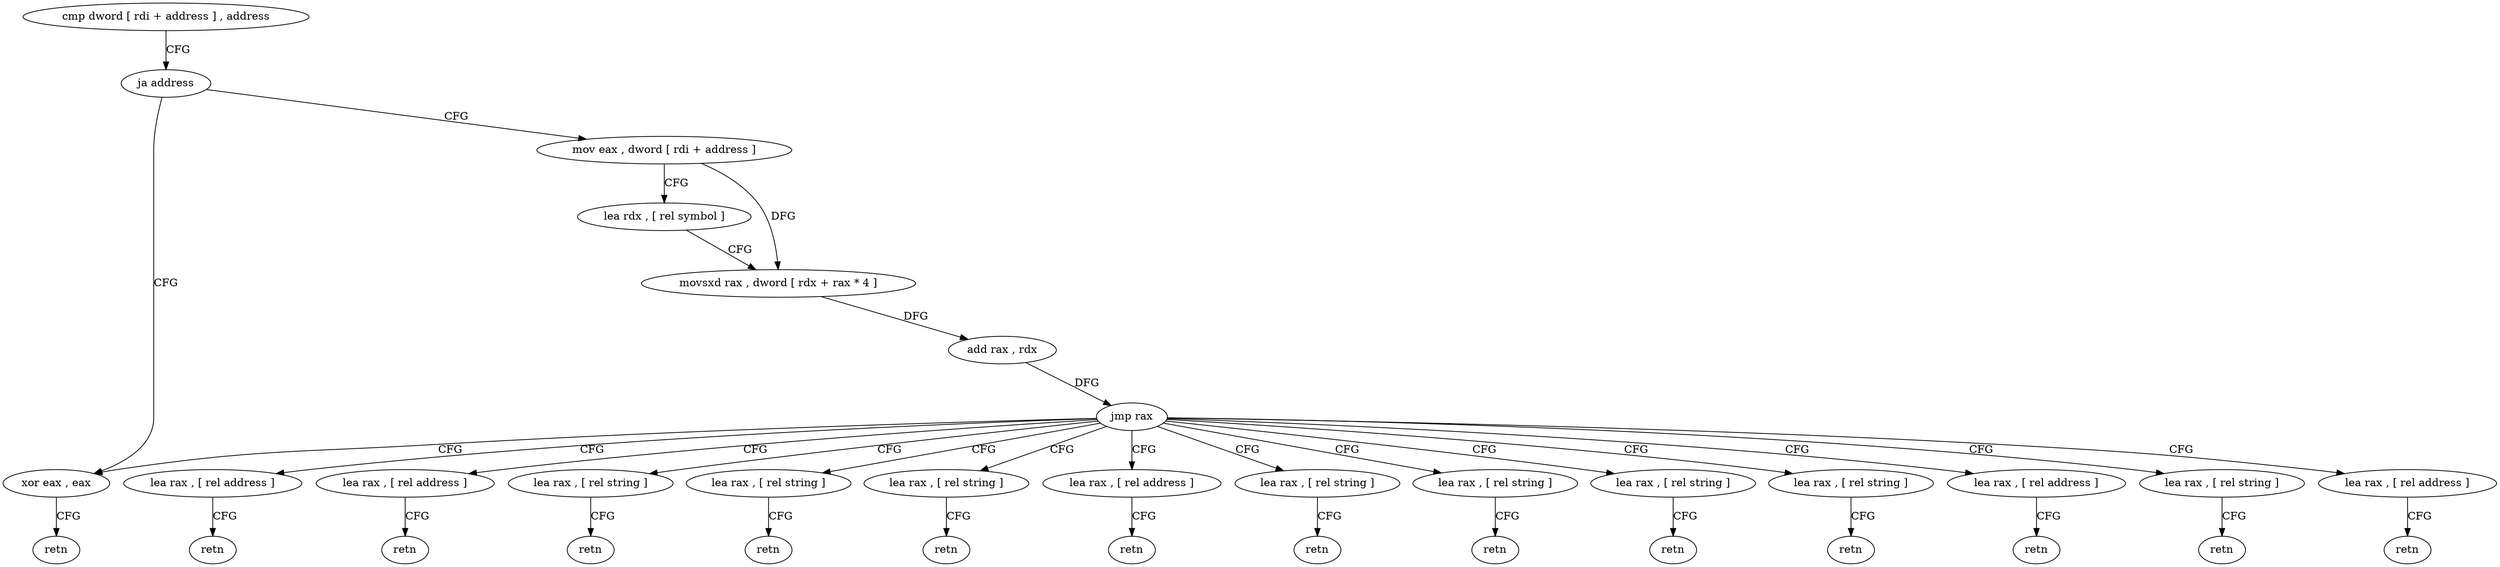 digraph "func" {
"147088" [label = "cmp dword [ rdi + address ] , address" ]
"147092" [label = "ja address" ]
"147328" [label = "xor eax , eax" ]
"147098" [label = "mov eax , dword [ rdi + address ]" ]
"147330" [label = "retn" ]
"147101" [label = "lea rdx , [ rel symbol ]" ]
"147108" [label = "movsxd rax , dword [ rdx + rax * 4 ]" ]
"147112" [label = "add rax , rdx" ]
"147115" [label = "jmp rax" ]
"147120" [label = "lea rax , [ rel address ]" ]
"147136" [label = "lea rax , [ rel address ]" ]
"147152" [label = "lea rax , [ rel string ]" ]
"147168" [label = "lea rax , [ rel string ]" ]
"147184" [label = "lea rax , [ rel string ]" ]
"147200" [label = "lea rax , [ rel address ]" ]
"147216" [label = "lea rax , [ rel string ]" ]
"147232" [label = "lea rax , [ rel string ]" ]
"147248" [label = "lea rax , [ rel string ]" ]
"147264" [label = "lea rax , [ rel string ]" ]
"147280" [label = "lea rax , [ rel address ]" ]
"147296" [label = "lea rax , [ rel string ]" ]
"147312" [label = "lea rax , [ rel address ]" ]
"147127" [label = "retn" ]
"147143" [label = "retn" ]
"147159" [label = "retn" ]
"147175" [label = "retn" ]
"147191" [label = "retn" ]
"147207" [label = "retn" ]
"147223" [label = "retn" ]
"147239" [label = "retn" ]
"147255" [label = "retn" ]
"147271" [label = "retn" ]
"147287" [label = "retn" ]
"147303" [label = "retn" ]
"147319" [label = "retn" ]
"147088" -> "147092" [ label = "CFG" ]
"147092" -> "147328" [ label = "CFG" ]
"147092" -> "147098" [ label = "CFG" ]
"147328" -> "147330" [ label = "CFG" ]
"147098" -> "147101" [ label = "CFG" ]
"147098" -> "147108" [ label = "DFG" ]
"147101" -> "147108" [ label = "CFG" ]
"147108" -> "147112" [ label = "DFG" ]
"147112" -> "147115" [ label = "DFG" ]
"147115" -> "147120" [ label = "CFG" ]
"147115" -> "147136" [ label = "CFG" ]
"147115" -> "147152" [ label = "CFG" ]
"147115" -> "147168" [ label = "CFG" ]
"147115" -> "147184" [ label = "CFG" ]
"147115" -> "147200" [ label = "CFG" ]
"147115" -> "147216" [ label = "CFG" ]
"147115" -> "147232" [ label = "CFG" ]
"147115" -> "147248" [ label = "CFG" ]
"147115" -> "147264" [ label = "CFG" ]
"147115" -> "147280" [ label = "CFG" ]
"147115" -> "147296" [ label = "CFG" ]
"147115" -> "147312" [ label = "CFG" ]
"147115" -> "147328" [ label = "CFG" ]
"147120" -> "147127" [ label = "CFG" ]
"147136" -> "147143" [ label = "CFG" ]
"147152" -> "147159" [ label = "CFG" ]
"147168" -> "147175" [ label = "CFG" ]
"147184" -> "147191" [ label = "CFG" ]
"147200" -> "147207" [ label = "CFG" ]
"147216" -> "147223" [ label = "CFG" ]
"147232" -> "147239" [ label = "CFG" ]
"147248" -> "147255" [ label = "CFG" ]
"147264" -> "147271" [ label = "CFG" ]
"147280" -> "147287" [ label = "CFG" ]
"147296" -> "147303" [ label = "CFG" ]
"147312" -> "147319" [ label = "CFG" ]
}
